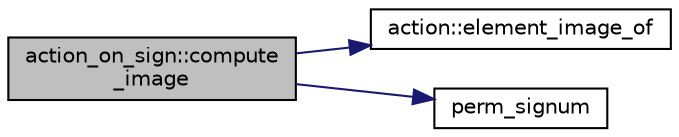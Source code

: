 digraph "action_on_sign::compute_image"
{
  edge [fontname="Helvetica",fontsize="10",labelfontname="Helvetica",labelfontsize="10"];
  node [fontname="Helvetica",fontsize="10",shape=record];
  rankdir="LR";
  Node7 [label="action_on_sign::compute\l_image",height=0.2,width=0.4,color="black", fillcolor="grey75", style="filled", fontcolor="black"];
  Node7 -> Node8 [color="midnightblue",fontsize="10",style="solid",fontname="Helvetica"];
  Node8 [label="action::element_image_of",height=0.2,width=0.4,color="black", fillcolor="white", style="filled",URL="$d2/d86/classaction.html#ae09559d4537a048fc860f8a74a31393d"];
  Node7 -> Node9 [color="midnightblue",fontsize="10",style="solid",fontname="Helvetica"];
  Node9 [label="perm_signum",height=0.2,width=0.4,color="black", fillcolor="white", style="filled",URL="$d2/d7c/combinatorics_8_c.html#aba59241974eef0c0a89e0a408327c3a9"];
}
